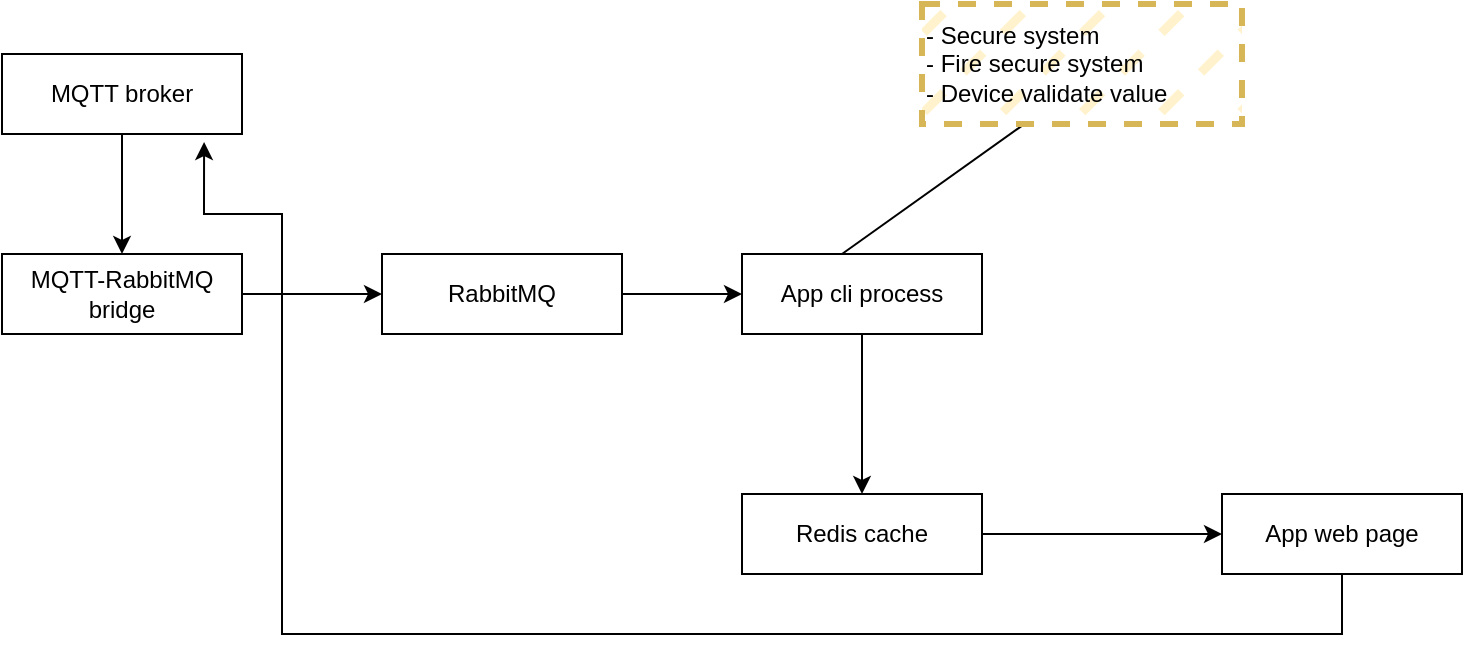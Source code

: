 <mxfile version="21.6.5" type="device">
  <diagram name="Страница 1" id="LpYiPgeCPbpfK5AM3XTe">
    <mxGraphModel dx="1114" dy="875" grid="1" gridSize="10" guides="1" tooltips="1" connect="1" arrows="1" fold="1" page="1" pageScale="1" pageWidth="827" pageHeight="1169" math="0" shadow="0">
      <root>
        <mxCell id="0" />
        <mxCell id="1" parent="0" />
        <mxCell id="ndIGZK97Jv1a1y9OGWnm-2" value="" style="rounded=0;whiteSpace=wrap;html=1;" parent="1" vertex="1">
          <mxGeometry x="60" y="30" width="120" height="40" as="geometry" />
        </mxCell>
        <mxCell id="ndIGZK97Jv1a1y9OGWnm-3" value="MQTT broker" style="text;html=1;strokeColor=none;fillColor=none;align=center;verticalAlign=middle;whiteSpace=wrap;rounded=0;" parent="1" vertex="1">
          <mxGeometry x="70" y="35" width="100" height="30" as="geometry" />
        </mxCell>
        <mxCell id="ndIGZK97Jv1a1y9OGWnm-4" value="" style="rounded=0;whiteSpace=wrap;html=1;" parent="1" vertex="1">
          <mxGeometry x="60" y="130" width="120" height="40" as="geometry" />
        </mxCell>
        <mxCell id="ndIGZK97Jv1a1y9OGWnm-5" value="MQTT-RabbitMQ bridge" style="text;html=1;strokeColor=none;fillColor=none;align=center;verticalAlign=middle;whiteSpace=wrap;rounded=0;" parent="1" vertex="1">
          <mxGeometry x="70" y="135" width="100" height="30" as="geometry" />
        </mxCell>
        <mxCell id="ndIGZK97Jv1a1y9OGWnm-6" value="" style="endArrow=classic;html=1;rounded=0;exitX=0.5;exitY=1;exitDx=0;exitDy=0;entryX=0.5;entryY=0;entryDx=0;entryDy=0;" parent="1" source="ndIGZK97Jv1a1y9OGWnm-2" target="ndIGZK97Jv1a1y9OGWnm-4" edge="1">
          <mxGeometry width="50" height="50" relative="1" as="geometry">
            <mxPoint x="390" y="470" as="sourcePoint" />
            <mxPoint x="120" y="120" as="targetPoint" />
          </mxGeometry>
        </mxCell>
        <mxCell id="ndIGZK97Jv1a1y9OGWnm-7" value="" style="rounded=0;whiteSpace=wrap;html=1;" parent="1" vertex="1">
          <mxGeometry x="250" y="130" width="120" height="40" as="geometry" />
        </mxCell>
        <mxCell id="ndIGZK97Jv1a1y9OGWnm-8" value="RabbitMQ" style="text;html=1;strokeColor=none;fillColor=none;align=center;verticalAlign=middle;whiteSpace=wrap;rounded=0;" parent="1" vertex="1">
          <mxGeometry x="260" y="135" width="100" height="30" as="geometry" />
        </mxCell>
        <mxCell id="ndIGZK97Jv1a1y9OGWnm-9" value="" style="rounded=0;whiteSpace=wrap;html=1;" parent="1" vertex="1">
          <mxGeometry x="430" y="130" width="120" height="40" as="geometry" />
        </mxCell>
        <mxCell id="ndIGZK97Jv1a1y9OGWnm-10" value="App cli process" style="text;html=1;strokeColor=none;fillColor=none;align=center;verticalAlign=middle;whiteSpace=wrap;rounded=0;" parent="1" vertex="1">
          <mxGeometry x="440" y="135" width="100" height="30" as="geometry" />
        </mxCell>
        <mxCell id="ndIGZK97Jv1a1y9OGWnm-11" value="" style="rounded=0;whiteSpace=wrap;html=1;" parent="1" vertex="1">
          <mxGeometry x="430" y="250" width="120" height="40" as="geometry" />
        </mxCell>
        <mxCell id="ndIGZK97Jv1a1y9OGWnm-12" value="Redis cache" style="text;html=1;strokeColor=none;fillColor=none;align=center;verticalAlign=middle;whiteSpace=wrap;rounded=0;" parent="1" vertex="1">
          <mxGeometry x="440" y="255" width="100" height="30" as="geometry" />
        </mxCell>
        <mxCell id="ndIGZK97Jv1a1y9OGWnm-13" value="" style="rounded=0;whiteSpace=wrap;html=1;" parent="1" vertex="1">
          <mxGeometry x="670" y="250" width="120" height="40" as="geometry" />
        </mxCell>
        <mxCell id="ndIGZK97Jv1a1y9OGWnm-14" value="App web page" style="text;html=1;strokeColor=none;fillColor=none;align=center;verticalAlign=middle;whiteSpace=wrap;rounded=0;" parent="1" vertex="1">
          <mxGeometry x="680" y="255" width="100" height="30" as="geometry" />
        </mxCell>
        <mxCell id="ndIGZK97Jv1a1y9OGWnm-15" value="" style="endArrow=classic;html=1;rounded=0;exitX=1;exitY=0.5;exitDx=0;exitDy=0;entryX=0;entryY=0.5;entryDx=0;entryDy=0;" parent="1" source="ndIGZK97Jv1a1y9OGWnm-4" target="ndIGZK97Jv1a1y9OGWnm-7" edge="1">
          <mxGeometry width="50" height="50" relative="1" as="geometry">
            <mxPoint x="420" y="310" as="sourcePoint" />
            <mxPoint x="470" y="260" as="targetPoint" />
          </mxGeometry>
        </mxCell>
        <mxCell id="ndIGZK97Jv1a1y9OGWnm-16" value="" style="endArrow=classic;html=1;rounded=0;entryX=0;entryY=0.5;entryDx=0;entryDy=0;exitX=1;exitY=0.5;exitDx=0;exitDy=0;" parent="1" source="ndIGZK97Jv1a1y9OGWnm-7" target="ndIGZK97Jv1a1y9OGWnm-9" edge="1">
          <mxGeometry width="50" height="50" relative="1" as="geometry">
            <mxPoint x="390" y="180" as="sourcePoint" />
            <mxPoint x="410" y="170" as="targetPoint" />
          </mxGeometry>
        </mxCell>
        <mxCell id="ndIGZK97Jv1a1y9OGWnm-17" value="" style="endArrow=classic;html=1;rounded=0;entryX=0.5;entryY=0;entryDx=0;entryDy=0;exitX=0.5;exitY=1;exitDx=0;exitDy=0;" parent="1" source="ndIGZK97Jv1a1y9OGWnm-9" target="ndIGZK97Jv1a1y9OGWnm-11" edge="1">
          <mxGeometry width="50" height="50" relative="1" as="geometry">
            <mxPoint x="470" y="210" as="sourcePoint" />
            <mxPoint x="530" y="210" as="targetPoint" />
          </mxGeometry>
        </mxCell>
        <mxCell id="ndIGZK97Jv1a1y9OGWnm-18" value="" style="endArrow=classic;html=1;rounded=0;entryX=0;entryY=0.5;entryDx=0;entryDy=0;exitX=1;exitY=0.5;exitDx=0;exitDy=0;" parent="1" source="ndIGZK97Jv1a1y9OGWnm-11" target="ndIGZK97Jv1a1y9OGWnm-13" edge="1">
          <mxGeometry width="50" height="50" relative="1" as="geometry">
            <mxPoint x="590" y="269.66" as="sourcePoint" />
            <mxPoint x="650" y="269.66" as="targetPoint" />
          </mxGeometry>
        </mxCell>
        <mxCell id="ndIGZK97Jv1a1y9OGWnm-19" value="" style="endArrow=none;html=1;rounded=0;entryX=0.329;entryY=0.907;entryDx=0;entryDy=0;entryPerimeter=0;" parent="1" target="ndIGZK97Jv1a1y9OGWnm-20" edge="1">
          <mxGeometry width="50" height="50" relative="1" as="geometry">
            <mxPoint x="480" y="130" as="sourcePoint" />
            <mxPoint x="530" y="40" as="targetPoint" />
          </mxGeometry>
        </mxCell>
        <mxCell id="ndIGZK97Jv1a1y9OGWnm-20" value="- Secure system&lt;br&gt;- Fire secure system&lt;br&gt;- Device validate value" style="rounded=0;whiteSpace=wrap;html=1;align=left;dashed=1;glass=0;fillStyle=dashed;fillColor=#fff2cc;strokeColor=#d6b656;perimeterSpacing=8;strokeWidth=3;" parent="1" vertex="1">
          <mxGeometry x="520" y="5" width="160" height="60" as="geometry" />
        </mxCell>
        <mxCell id="dajKJa7y1lr51TSpLAkz-1" value="" style="endArrow=classic;html=1;rounded=0;entryX=0.842;entryY=1.1;entryDx=0;entryDy=0;entryPerimeter=0;exitX=0.5;exitY=1;exitDx=0;exitDy=0;" edge="1" parent="1" source="ndIGZK97Jv1a1y9OGWnm-13" target="ndIGZK97Jv1a1y9OGWnm-2">
          <mxGeometry width="50" height="50" relative="1" as="geometry">
            <mxPoint x="720" y="330" as="sourcePoint" />
            <mxPoint x="440" y="420" as="targetPoint" />
            <Array as="points">
              <mxPoint x="730" y="320" />
              <mxPoint x="200" y="320" />
              <mxPoint x="200" y="110" />
              <mxPoint x="161" y="110" />
            </Array>
          </mxGeometry>
        </mxCell>
      </root>
    </mxGraphModel>
  </diagram>
</mxfile>
